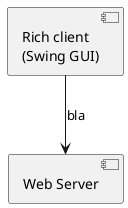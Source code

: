 @startuml

component RichClient as "Rich client\n(Swing GUI)"

component WebServer as "Web Server"

RichClient --> WebServer : "bla"

@enduml
